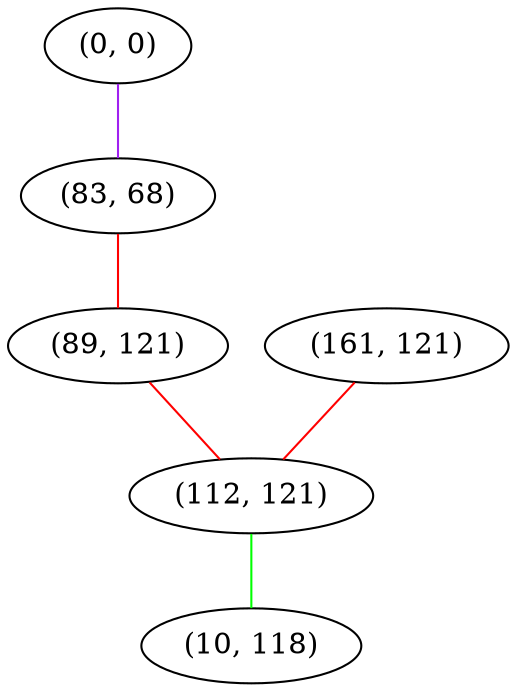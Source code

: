 graph "" {
"(0, 0)";
"(161, 121)";
"(83, 68)";
"(89, 121)";
"(112, 121)";
"(10, 118)";
"(0, 0)" -- "(83, 68)"  [color=purple, key=0, weight=4];
"(161, 121)" -- "(112, 121)"  [color=red, key=0, weight=1];
"(83, 68)" -- "(89, 121)"  [color=red, key=0, weight=1];
"(89, 121)" -- "(112, 121)"  [color=red, key=0, weight=1];
"(112, 121)" -- "(10, 118)"  [color=green, key=0, weight=2];
}
